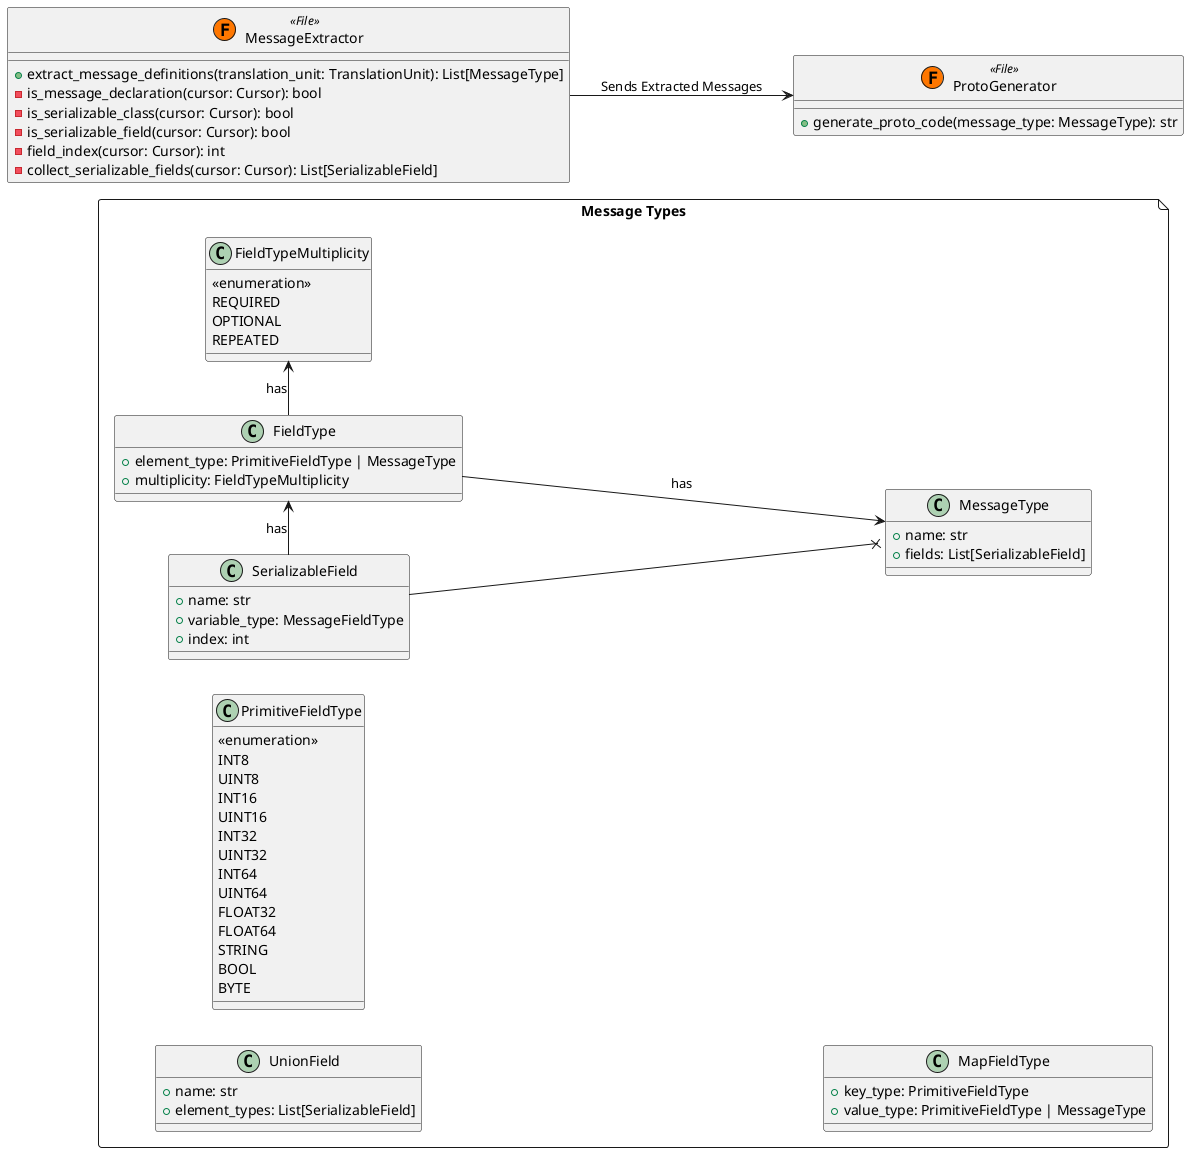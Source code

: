 @startuml
left to right direction
  class MessageExtractor << (F, #FF7700) File >> {
    +extract_message_definitions(translation_unit: TranslationUnit): List[MessageType]
    -is_message_declaration(cursor: Cursor): bool
    -is_serializable_class(cursor: Cursor): bool
    -is_serializable_field(cursor: Cursor): bool
    -field_index(cursor: Cursor): int
    -collect_serializable_fields(cursor: Cursor): List[SerializableField]
  }  

  class ProtoGenerator << (F, #FF7700) File >> {
    +generate_proto_code(message_type: MessageType): str
  }
    package "Message Types"<< File >>{
  class MessageType {
    +name: str
    +fields: List[SerializableField]
  }

  class SerializableField {
    +name: str
    +variable_type: MessageFieldType
    +index: int
  }

  class UnionField {
    +name: str
    +element_types: List[SerializableField]
  }

  class PrimitiveFieldType {
    <<enumeration>>
    INT8
    UINT8
    INT16
    UINT16
    INT32
    UINT32
    INT64
    UINT64
    FLOAT32
    FLOAT64
    STRING
    BOOL
    BYTE
  }

  class FieldTypeMultiplicity {
    <<enumeration>>
    REQUIRED
    OPTIONAL
    REPEATED
  }

  class FieldType {
    +element_type: PrimitiveFieldType | MessageType
    +multiplicity: FieldTypeMultiplicity
  }

  class MapFieldType {
    +key_type: PrimitiveFieldType
    +value_type: PrimitiveFieldType | MessageType
  }
 }



  MessageType x-- SerializableField 
  MessageExtractor --> ProtoGenerator: Sends Extracted Messages

  SerializableField -> FieldType : has

  FieldType -> MessageType : has
  FieldType -> FieldTypeMultiplicity : has



@enduml
